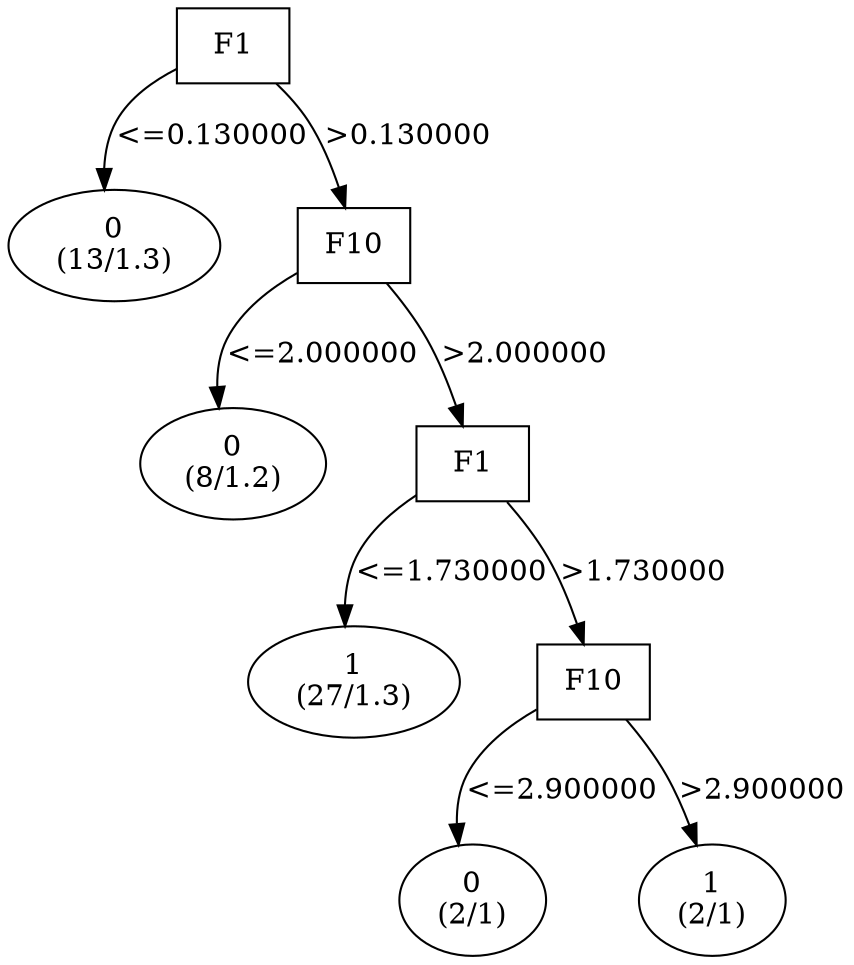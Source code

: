 digraph YaDT {
n0 [ shape=box, label="F1\n"]
n0 -> n1 [label="<=0.130000"]
n1 [ shape=ellipse, label="0\n(13/1.3)"]
n0 -> n2 [label=">0.130000"]
n2 [ shape=box, label="F10\n"]
n2 -> n3 [label="<=2.000000"]
n3 [ shape=ellipse, label="0\n(8/1.2)"]
n2 -> n4 [label=">2.000000"]
n4 [ shape=box, label="F1\n"]
n4 -> n5 [label="<=1.730000"]
n5 [ shape=ellipse, label="1\n(27/1.3)"]
n4 -> n6 [label=">1.730000"]
n6 [ shape=box, label="F10\n"]
n6 -> n7 [label="<=2.900000"]
n7 [ shape=ellipse, label="0\n(2/1)"]
n6 -> n8 [label=">2.900000"]
n8 [ shape=ellipse, label="1\n(2/1)"]
}

